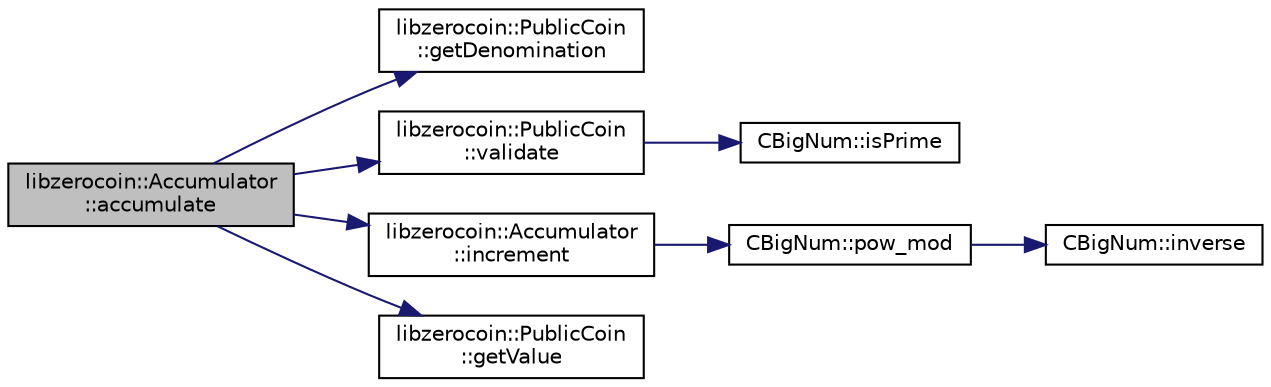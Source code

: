 digraph "libzerocoin::Accumulator::accumulate"
{
  edge [fontname="Helvetica",fontsize="10",labelfontname="Helvetica",labelfontsize="10"];
  node [fontname="Helvetica",fontsize="10",shape=record];
  rankdir="LR";
  Node8 [label="libzerocoin::Accumulator\l::accumulate",height=0.2,width=0.4,color="black", fillcolor="grey75", style="filled", fontcolor="black"];
  Node8 -> Node9 [color="midnightblue",fontsize="10",style="solid",fontname="Helvetica"];
  Node9 [label="libzerocoin::PublicCoin\l::getDenomination",height=0.2,width=0.4,color="black", fillcolor="white", style="filled",URL="$classlibzerocoin_1_1_public_coin.html#a150f84ac8998d73e223c74a311d48891"];
  Node8 -> Node10 [color="midnightblue",fontsize="10",style="solid",fontname="Helvetica"];
  Node10 [label="libzerocoin::PublicCoin\l::validate",height=0.2,width=0.4,color="black", fillcolor="white", style="filled",URL="$classlibzerocoin_1_1_public_coin.html#a99e0a8bd9dcbb1ff210ea88595787d40",tooltip="Checks that coin is prime and in the appropriate range given the parameters. "];
  Node10 -> Node11 [color="midnightblue",fontsize="10",style="solid",fontname="Helvetica"];
  Node11 [label="CBigNum::isPrime",height=0.2,width=0.4,color="black", fillcolor="white", style="filled",URL="$class_c_big_num.html#a6d51387c37d74d3c9dfe4fc7aa8affce",tooltip="Miller-Rabin primality test on this element. "];
  Node8 -> Node12 [color="midnightblue",fontsize="10",style="solid",fontname="Helvetica"];
  Node12 [label="libzerocoin::Accumulator\l::increment",height=0.2,width=0.4,color="black", fillcolor="white", style="filled",URL="$classlibzerocoin_1_1_accumulator.html#a5f5c7d29420789bd7945972f99de2b9b"];
  Node12 -> Node13 [color="midnightblue",fontsize="10",style="solid",fontname="Helvetica"];
  Node13 [label="CBigNum::pow_mod",height=0.2,width=0.4,color="black", fillcolor="white", style="filled",URL="$class_c_big_num.html#a949004e3f63921b28b4e245624854289",tooltip="modular exponentiation: this^e mod n "];
  Node13 -> Node14 [color="midnightblue",fontsize="10",style="solid",fontname="Helvetica"];
  Node14 [label="CBigNum::inverse",height=0.2,width=0.4,color="black", fillcolor="white", style="filled",URL="$class_c_big_num.html#ace6cb4447751b27f00139d60dd8ebba4",tooltip="Calculates the inverse of this element mod m. "];
  Node8 -> Node15 [color="midnightblue",fontsize="10",style="solid",fontname="Helvetica"];
  Node15 [label="libzerocoin::PublicCoin\l::getValue",height=0.2,width=0.4,color="black", fillcolor="white", style="filled",URL="$classlibzerocoin_1_1_public_coin.html#abf335a1f7458e510bf46a73611200b3b"];
}
